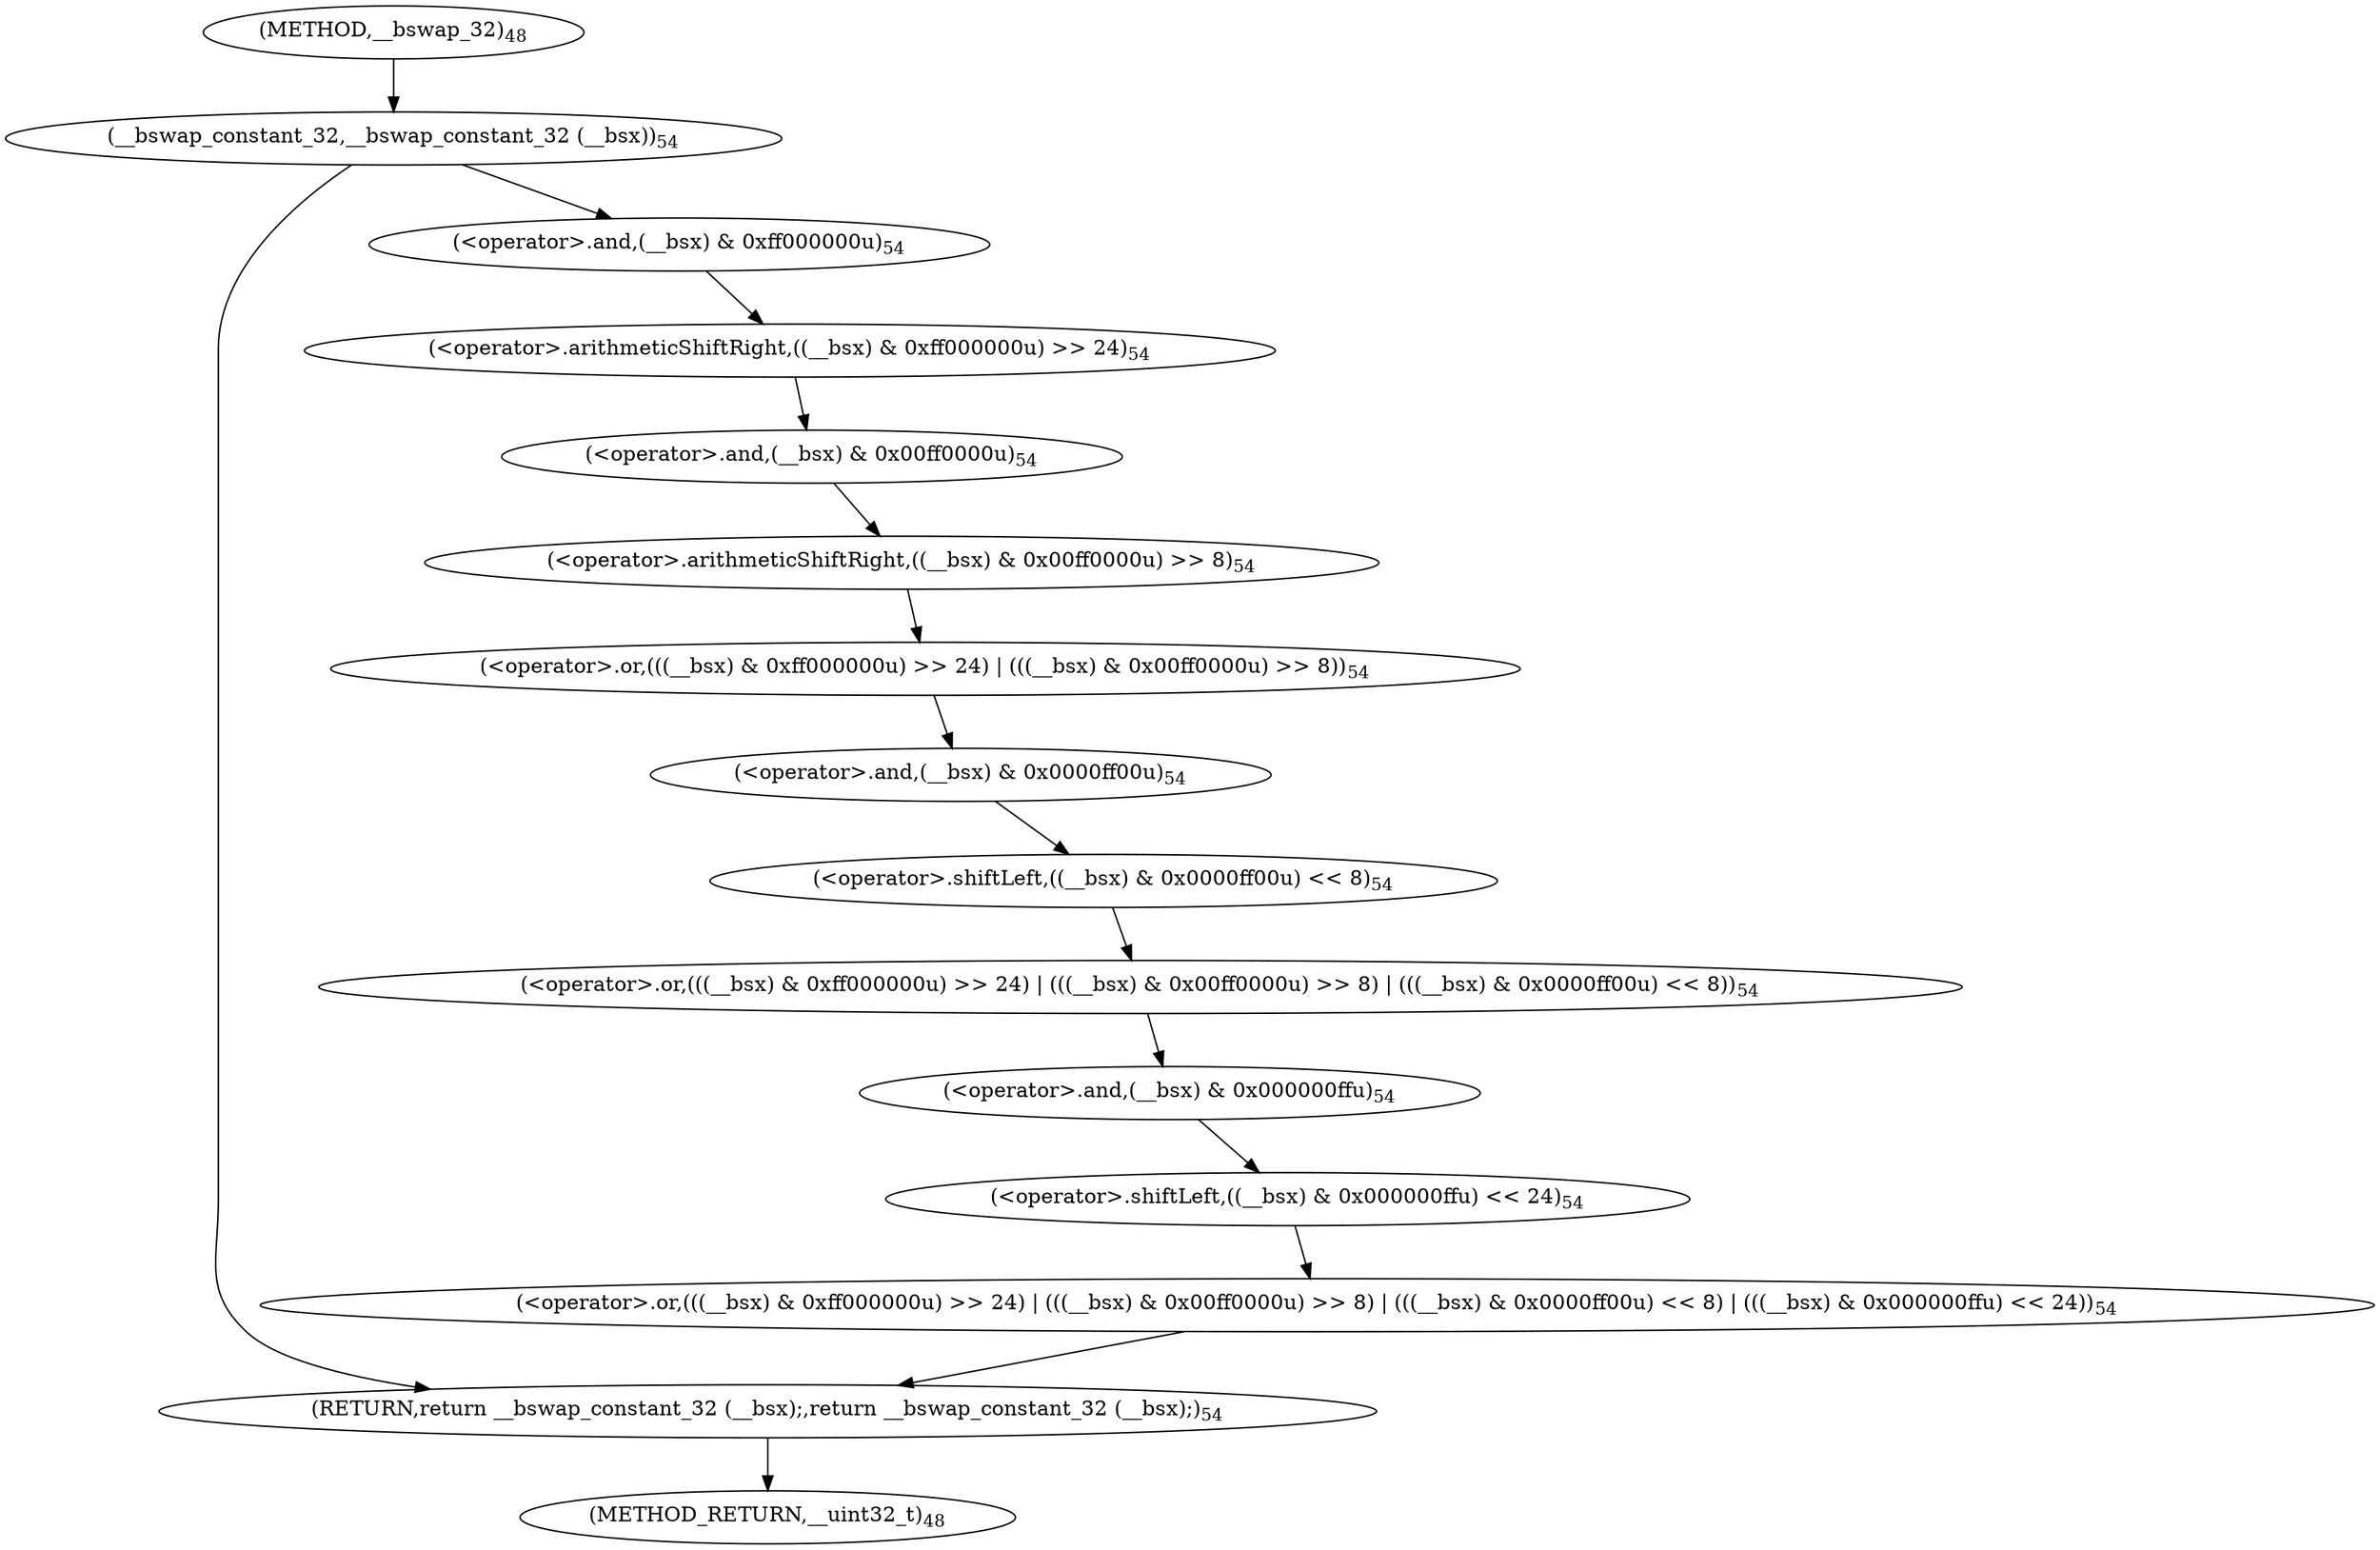 digraph "__bswap_32" {  
"21692" [label = <(RETURN,return __bswap_constant_32 (__bsx);,return __bswap_constant_32 (__bsx);)<SUB>54</SUB>> ]
"21693" [label = <(__bswap_constant_32,__bswap_constant_32 (__bsx))<SUB>54</SUB>> ]
"21696" [label = <(&lt;operator&gt;.or,(((__bsx) &amp; 0xff000000u) &gt;&gt; 24) | (((__bsx) &amp; 0x00ff0000u) &gt;&gt; 8) | (((__bsx) &amp; 0x0000ff00u) &lt;&lt; 8) | (((__bsx) &amp; 0x000000ffu) &lt;&lt; 24))<SUB>54</SUB>> ]
"21697" [label = <(&lt;operator&gt;.or,(((__bsx) &amp; 0xff000000u) &gt;&gt; 24) | (((__bsx) &amp; 0x00ff0000u) &gt;&gt; 8) | (((__bsx) &amp; 0x0000ff00u) &lt;&lt; 8))<SUB>54</SUB>> ]
"21714" [label = <(&lt;operator&gt;.shiftLeft,((__bsx) &amp; 0x000000ffu) &lt;&lt; 24)<SUB>54</SUB>> ]
"21698" [label = <(&lt;operator&gt;.or,(((__bsx) &amp; 0xff000000u) &gt;&gt; 24) | (((__bsx) &amp; 0x00ff0000u) &gt;&gt; 8))<SUB>54</SUB>> ]
"21709" [label = <(&lt;operator&gt;.shiftLeft,((__bsx) &amp; 0x0000ff00u) &lt;&lt; 8)<SUB>54</SUB>> ]
"21715" [label = <(&lt;operator&gt;.and,(__bsx) &amp; 0x000000ffu)<SUB>54</SUB>> ]
"21699" [label = <(&lt;operator&gt;.arithmeticShiftRight,((__bsx) &amp; 0xff000000u) &gt;&gt; 24)<SUB>54</SUB>> ]
"21704" [label = <(&lt;operator&gt;.arithmeticShiftRight,((__bsx) &amp; 0x00ff0000u) &gt;&gt; 8)<SUB>54</SUB>> ]
"21710" [label = <(&lt;operator&gt;.and,(__bsx) &amp; 0x0000ff00u)<SUB>54</SUB>> ]
"21700" [label = <(&lt;operator&gt;.and,(__bsx) &amp; 0xff000000u)<SUB>54</SUB>> ]
"21705" [label = <(&lt;operator&gt;.and,(__bsx) &amp; 0x00ff0000u)<SUB>54</SUB>> ]
"21689" [label = <(METHOD,__bswap_32)<SUB>48</SUB>> ]
"21719" [label = <(METHOD_RETURN,__uint32_t)<SUB>48</SUB>> ]
  "21692" -> "21719" 
  "21693" -> "21692" 
  "21693" -> "21700" 
  "21696" -> "21692" 
  "21697" -> "21715" 
  "21714" -> "21696" 
  "21698" -> "21710" 
  "21709" -> "21697" 
  "21715" -> "21714" 
  "21699" -> "21705" 
  "21704" -> "21698" 
  "21710" -> "21709" 
  "21700" -> "21699" 
  "21705" -> "21704" 
  "21689" -> "21693" 
}
